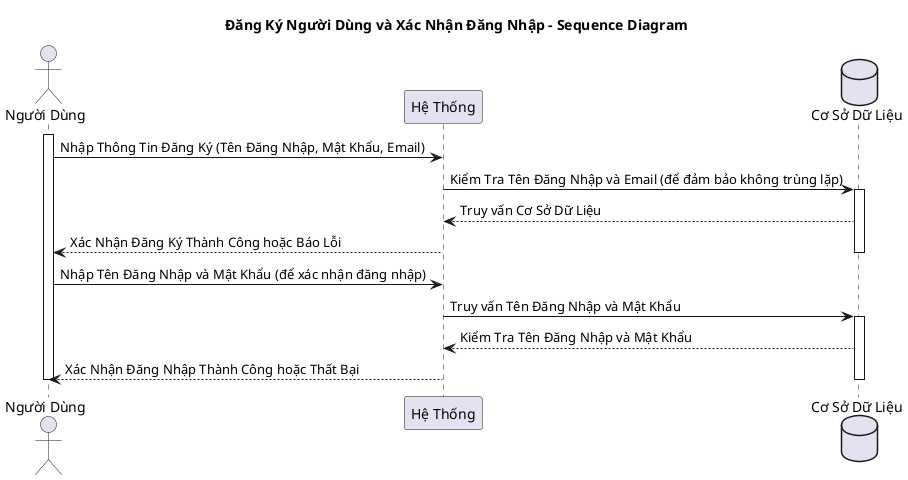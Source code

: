 @startuml
title Đăng Ký Người Dùng và Xác Nhận Đăng Nhập - Sequence Diagram

actor "Người Dùng" as user
participant "Hệ Thống" as system
database "Cơ Sở Dữ Liệu" as database

activate user
user -> system: Nhập Thông Tin Đăng Ký (Tên Đăng Nhập, Mật Khẩu, Email)
system -> database: Kiểm Tra Tên Đăng Nhập và Email (để đảm bảo không trùng lặp)
activate database
database --> system: Truy vấn Cơ Sở Dữ Liệu
system --> user: Xác Nhận Đăng Ký Thành Công hoặc Báo Lỗi
deactivate database
deactivate system

user -> system: Nhập Tên Đăng Nhập và Mật Khẩu (để xác nhận đăng nhập)
system -> database: Truy vấn Tên Đăng Nhập và Mật Khẩu
activate database
database --> system: Kiểm Tra Tên Đăng Nhập và Mật Khẩu
system --> user: Xác Nhận Đăng Nhập Thành Công hoặc Thất Bại
deactivate database
deactivate system
deactivate user
@enduml
